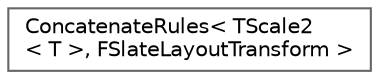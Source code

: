 digraph "Graphical Class Hierarchy"
{
 // INTERACTIVE_SVG=YES
 // LATEX_PDF_SIZE
  bgcolor="transparent";
  edge [fontname=Helvetica,fontsize=10,labelfontname=Helvetica,labelfontsize=10];
  node [fontname=Helvetica,fontsize=10,shape=box,height=0.2,width=0.4];
  rankdir="LR";
  Node0 [id="Node000000",label="ConcatenateRules\< TScale2\l\< T \>, FSlateLayoutTransform \>",height=0.2,width=0.4,color="grey40", fillcolor="white", style="filled",URL="$db/d84/structConcatenateRules_3_01TScale2_3_01T_01_4_00_01FSlateLayoutTransform_01_4.html",tooltip="concatenation rules for layout transforms and 2x2 generalized transforms."];
}
